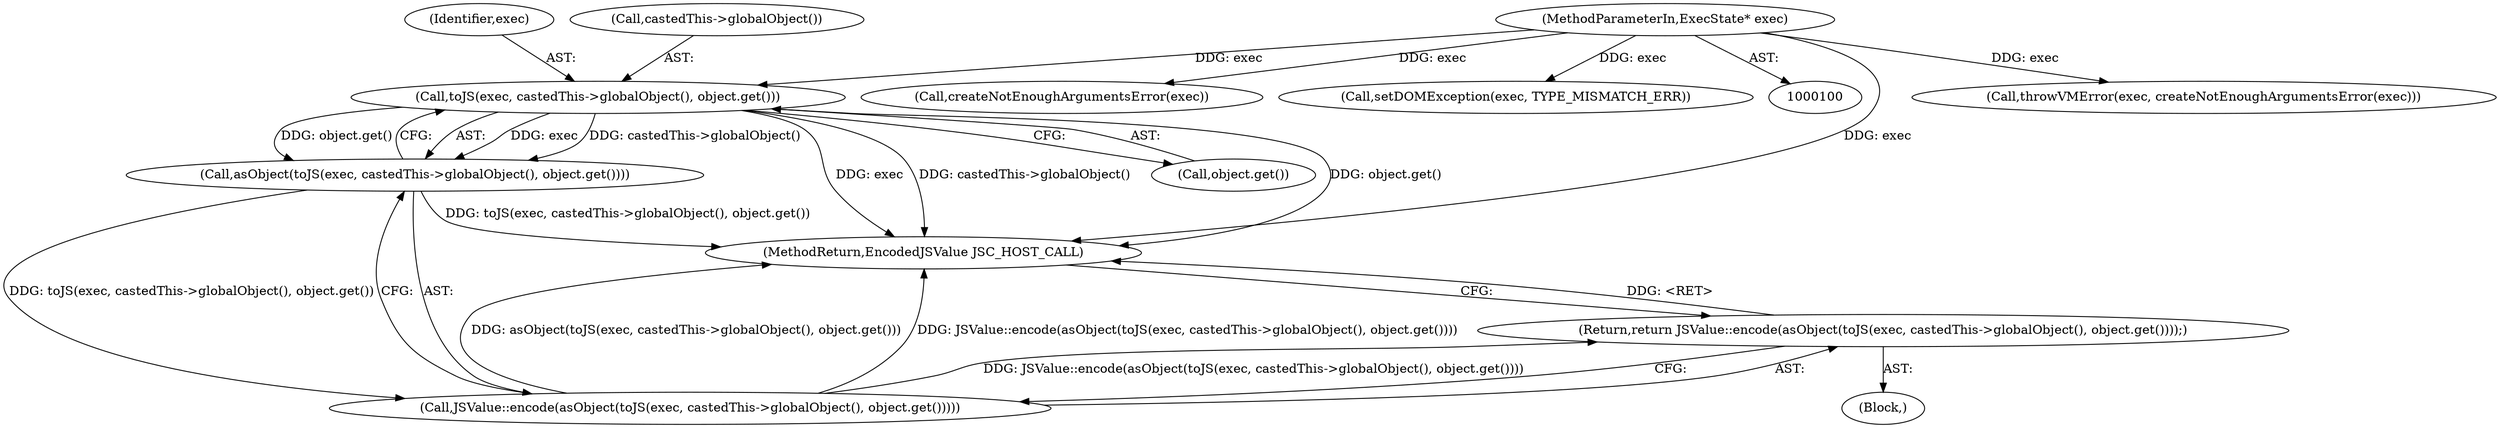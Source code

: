 digraph "0_Chrome_b944f670bb7a8a919daac497a4ea0536c954c201_20@pointer" {
"1000143" [label="(Call,toJS(exec, castedThis->globalObject(), object.get()))"];
"1000101" [label="(MethodParameterIn,ExecState* exec)"];
"1000142" [label="(Call,asObject(toJS(exec, castedThis->globalObject(), object.get())))"];
"1000141" [label="(Call,JSValue::encode(asObject(toJS(exec, castedThis->globalObject(), object.get()))))"];
"1000140" [label="(Return,return JSValue::encode(asObject(toJS(exec, castedThis->globalObject(), object.get())));)"];
"1000147" [label="(MethodReturn,EncodedJSValue JSC_HOST_CALL)"];
"1000109" [label="(Call,throwVMError(exec, createNotEnoughArgumentsError(exec)))"];
"1000102" [label="(Block,)"];
"1000111" [label="(Call,createNotEnoughArgumentsError(exec))"];
"1000141" [label="(Call,JSValue::encode(asObject(toJS(exec, castedThis->globalObject(), object.get()))))"];
"1000140" [label="(Return,return JSValue::encode(asObject(toJS(exec, castedThis->globalObject(), object.get())));)"];
"1000142" [label="(Call,asObject(toJS(exec, castedThis->globalObject(), object.get())))"];
"1000144" [label="(Identifier,exec)"];
"1000146" [label="(Call,object.get())"];
"1000121" [label="(Call,setDOMException(exec, TYPE_MISMATCH_ERR))"];
"1000143" [label="(Call,toJS(exec, castedThis->globalObject(), object.get()))"];
"1000101" [label="(MethodParameterIn,ExecState* exec)"];
"1000145" [label="(Call,castedThis->globalObject())"];
"1000143" -> "1000142"  [label="AST: "];
"1000143" -> "1000146"  [label="CFG: "];
"1000144" -> "1000143"  [label="AST: "];
"1000145" -> "1000143"  [label="AST: "];
"1000146" -> "1000143"  [label="AST: "];
"1000142" -> "1000143"  [label="CFG: "];
"1000143" -> "1000147"  [label="DDG: object.get()"];
"1000143" -> "1000147"  [label="DDG: exec"];
"1000143" -> "1000147"  [label="DDG: castedThis->globalObject()"];
"1000143" -> "1000142"  [label="DDG: exec"];
"1000143" -> "1000142"  [label="DDG: castedThis->globalObject()"];
"1000143" -> "1000142"  [label="DDG: object.get()"];
"1000101" -> "1000143"  [label="DDG: exec"];
"1000101" -> "1000100"  [label="AST: "];
"1000101" -> "1000147"  [label="DDG: exec"];
"1000101" -> "1000109"  [label="DDG: exec"];
"1000101" -> "1000111"  [label="DDG: exec"];
"1000101" -> "1000121"  [label="DDG: exec"];
"1000142" -> "1000141"  [label="AST: "];
"1000141" -> "1000142"  [label="CFG: "];
"1000142" -> "1000147"  [label="DDG: toJS(exec, castedThis->globalObject(), object.get())"];
"1000142" -> "1000141"  [label="DDG: toJS(exec, castedThis->globalObject(), object.get())"];
"1000141" -> "1000140"  [label="AST: "];
"1000140" -> "1000141"  [label="CFG: "];
"1000141" -> "1000147"  [label="DDG: asObject(toJS(exec, castedThis->globalObject(), object.get()))"];
"1000141" -> "1000147"  [label="DDG: JSValue::encode(asObject(toJS(exec, castedThis->globalObject(), object.get())))"];
"1000141" -> "1000140"  [label="DDG: JSValue::encode(asObject(toJS(exec, castedThis->globalObject(), object.get())))"];
"1000140" -> "1000102"  [label="AST: "];
"1000147" -> "1000140"  [label="CFG: "];
"1000140" -> "1000147"  [label="DDG: <RET>"];
}
